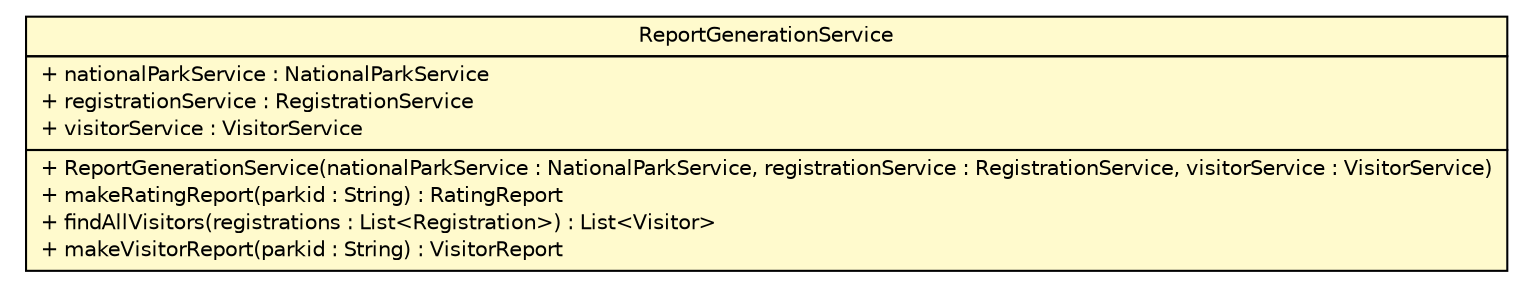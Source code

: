 #!/usr/local/bin/dot
#
# Class diagram 
# Generated by UMLGraph version R5_6 (http://www.umlgraph.org/)
#

digraph G {
	edge [fontname="Helvetica",fontsize=10,labelfontname="Helvetica",labelfontsize=10];
	node [fontname="Helvetica",fontsize=10,shape=plaintext];
	nodesep=0.25;
	ranksep=0.5;
	// edu.easternct.csc231.nationalparks.service.ReportGenerationService
	c573 [label=<<table title="edu.easternct.csc231.nationalparks.service.ReportGenerationService" border="0" cellborder="1" cellspacing="0" cellpadding="2" port="p" bgcolor="lemonChiffon" href="./ReportGenerationService.html">
		<tr><td><table border="0" cellspacing="0" cellpadding="1">
<tr><td align="center" balign="center"> ReportGenerationService </td></tr>
		</table></td></tr>
		<tr><td><table border="0" cellspacing="0" cellpadding="1">
<tr><td align="left" balign="left"> + nationalParkService : NationalParkService </td></tr>
<tr><td align="left" balign="left"> + registrationService : RegistrationService </td></tr>
<tr><td align="left" balign="left"> + visitorService : VisitorService </td></tr>
		</table></td></tr>
		<tr><td><table border="0" cellspacing="0" cellpadding="1">
<tr><td align="left" balign="left"> + ReportGenerationService(nationalParkService : NationalParkService, registrationService : RegistrationService, visitorService : VisitorService) </td></tr>
<tr><td align="left" balign="left"> + makeRatingReport(parkid : String) : RatingReport </td></tr>
<tr><td align="left" balign="left"> + findAllVisitors(registrations : List&lt;Registration&gt;) : List&lt;Visitor&gt; </td></tr>
<tr><td align="left" balign="left"> + makeVisitorReport(parkid : String) : VisitorReport </td></tr>
		</table></td></tr>
		</table>>, URL="./ReportGenerationService.html", fontname="Helvetica", fontcolor="black", fontsize=10.0];
}


